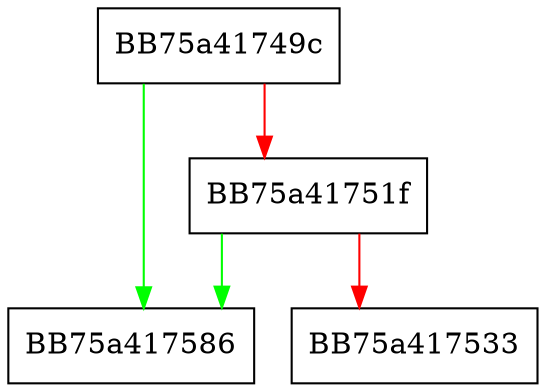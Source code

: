 digraph MetaVaultRecordFileLowFiAsync {
  node [shape="box"];
  graph [splines=ortho];
  BB75a41749c -> BB75a417586 [color="green"];
  BB75a41749c -> BB75a41751f [color="red"];
  BB75a41751f -> BB75a417586 [color="green"];
  BB75a41751f -> BB75a417533 [color="red"];
}